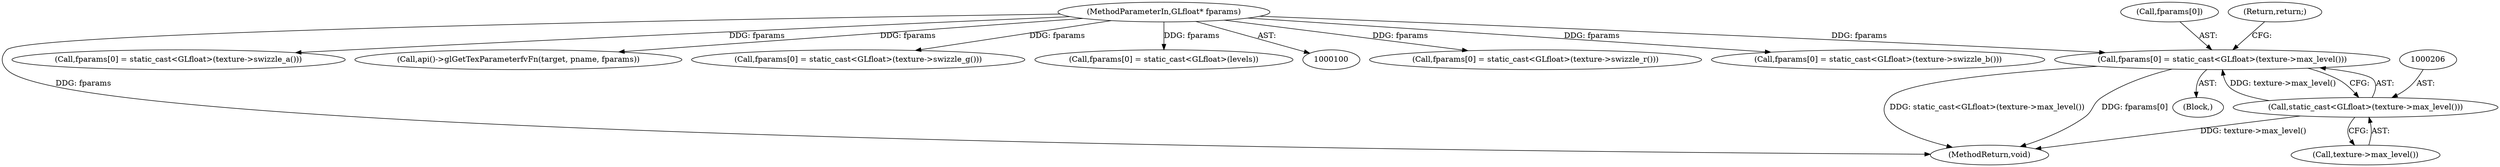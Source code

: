 digraph "0_Chrome_385508dc888ef15d272cdd2705b17996abc519d6@array" {
"1000201" [label="(Call,fparams[0] = static_cast<GLfloat>(texture->max_level()))"];
"1000205" [label="(Call,static_cast<GLfloat>(texture->max_level()))"];
"1000103" [label="(MethodParameterIn,GLfloat* fparams)"];
"1000202" [label="(Call,fparams[0])"];
"1000221" [label="(Call,fparams[0] = static_cast<GLfloat>(texture->swizzle_r()))"];
"1000259" [label="(Call,fparams[0] = static_cast<GLfloat>(texture->swizzle_b()))"];
"1000308" [label="(MethodReturn,void)"];
"1000278" [label="(Call,fparams[0] = static_cast<GLfloat>(texture->swizzle_a()))"];
"1000298" [label="(Call,api()->glGetTexParameterfvFn(target, pname, fparams))"];
"1000240" [label="(Call,fparams[0] = static_cast<GLfloat>(texture->swizzle_g()))"];
"1000152" [label="(Call,fparams[0] = static_cast<GLfloat>(levels))"];
"1000200" [label="(Block,)"];
"1000207" [label="(Call,texture->max_level())"];
"1000103" [label="(MethodParameterIn,GLfloat* fparams)"];
"1000201" [label="(Call,fparams[0] = static_cast<GLfloat>(texture->max_level()))"];
"1000205" [label="(Call,static_cast<GLfloat>(texture->max_level()))"];
"1000215" [label="(Return,return;)"];
"1000201" -> "1000200"  [label="AST: "];
"1000201" -> "1000205"  [label="CFG: "];
"1000202" -> "1000201"  [label="AST: "];
"1000205" -> "1000201"  [label="AST: "];
"1000215" -> "1000201"  [label="CFG: "];
"1000201" -> "1000308"  [label="DDG: static_cast<GLfloat>(texture->max_level())"];
"1000201" -> "1000308"  [label="DDG: fparams[0]"];
"1000205" -> "1000201"  [label="DDG: texture->max_level()"];
"1000103" -> "1000201"  [label="DDG: fparams"];
"1000205" -> "1000207"  [label="CFG: "];
"1000206" -> "1000205"  [label="AST: "];
"1000207" -> "1000205"  [label="AST: "];
"1000205" -> "1000308"  [label="DDG: texture->max_level()"];
"1000103" -> "1000100"  [label="AST: "];
"1000103" -> "1000308"  [label="DDG: fparams"];
"1000103" -> "1000152"  [label="DDG: fparams"];
"1000103" -> "1000221"  [label="DDG: fparams"];
"1000103" -> "1000240"  [label="DDG: fparams"];
"1000103" -> "1000259"  [label="DDG: fparams"];
"1000103" -> "1000278"  [label="DDG: fparams"];
"1000103" -> "1000298"  [label="DDG: fparams"];
}

